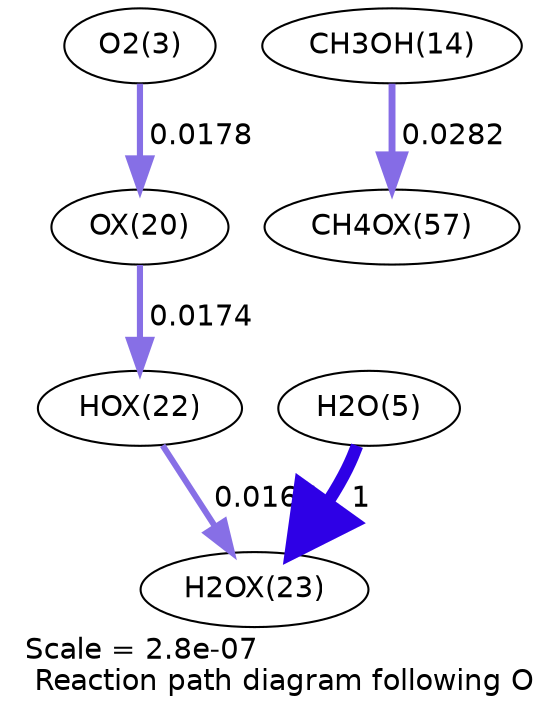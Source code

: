 digraph reaction_paths {
center=1;
s5 -> s26[fontname="Helvetica", penwidth=2.96, arrowsize=1.48, color="0.7, 0.518, 0.9"
, label=" 0.0178"];
s26 -> s28[fontname="Helvetica", penwidth=2.94, arrowsize=1.47, color="0.7, 0.517, 0.9"
, label=" 0.0174"];
s28 -> s29[fontname="Helvetica", penwidth=2.91, arrowsize=1.46, color="0.7, 0.517, 0.9"
, label=" 0.0167"];
s16 -> s42[fontname="Helvetica", penwidth=3.31, arrowsize=1.65, color="0.7, 0.528, 0.9"
, label=" 0.0282"];
s7 -> s29[fontname="Helvetica", penwidth=6, arrowsize=3, color="0.7, 1.5, 0.9"
, label=" 1"];
s5 [ fontname="Helvetica", label="O2(3)"];
s7 [ fontname="Helvetica", label="H2O(5)"];
s16 [ fontname="Helvetica", label="CH3OH(14)"];
s26 [ fontname="Helvetica", label="OX(20)"];
s28 [ fontname="Helvetica", label="HOX(22)"];
s29 [ fontname="Helvetica", label="H2OX(23)"];
s42 [ fontname="Helvetica", label="CH4OX(57)"];
 label = "Scale = 2.8e-07\l Reaction path diagram following O";
 fontname = "Helvetica";
}
